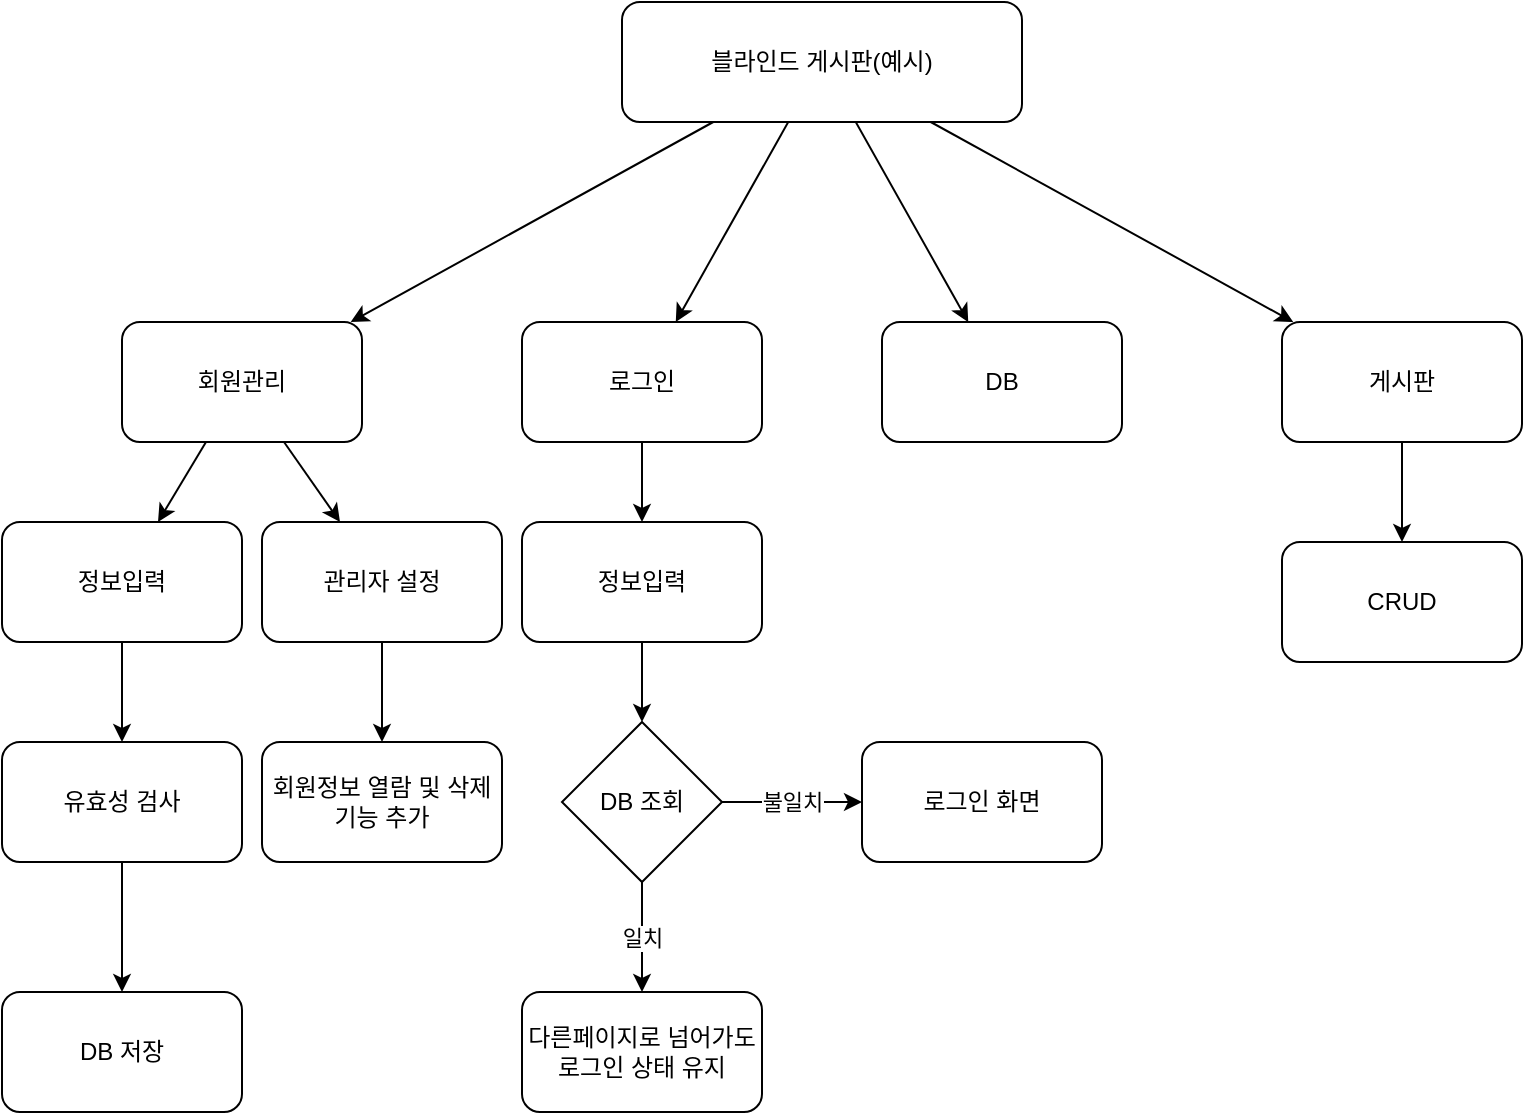 <mxfile version="22.1.5" type="github">
  <diagram id="C5RBs43oDa-KdzZeNtuy" name="Page-1">
    <mxGraphModel dx="1434" dy="758" grid="1" gridSize="10" guides="1" tooltips="1" connect="1" arrows="1" fold="1" page="1" pageScale="1" pageWidth="827" pageHeight="1169" math="0" shadow="0">
      <root>
        <mxCell id="WIyWlLk6GJQsqaUBKTNV-0" />
        <mxCell id="WIyWlLk6GJQsqaUBKTNV-1" parent="WIyWlLk6GJQsqaUBKTNV-0" />
        <mxCell id="gNgsm83nMWRvYjlt7WEY-8" value="" style="edgeStyle=none;rounded=0;orthogonalLoop=1;jettySize=auto;html=1;" edge="1" parent="WIyWlLk6GJQsqaUBKTNV-1" source="gNgsm83nMWRvYjlt7WEY-2" target="gNgsm83nMWRvYjlt7WEY-7">
          <mxGeometry relative="1" as="geometry" />
        </mxCell>
        <mxCell id="gNgsm83nMWRvYjlt7WEY-10" value="" style="edgeStyle=none;rounded=0;orthogonalLoop=1;jettySize=auto;html=1;" edge="1" parent="WIyWlLk6GJQsqaUBKTNV-1" source="gNgsm83nMWRvYjlt7WEY-2" target="gNgsm83nMWRvYjlt7WEY-3">
          <mxGeometry relative="1" as="geometry" />
        </mxCell>
        <mxCell id="gNgsm83nMWRvYjlt7WEY-13" value="" style="edgeStyle=none;rounded=0;orthogonalLoop=1;jettySize=auto;html=1;" edge="1" parent="WIyWlLk6GJQsqaUBKTNV-1" source="gNgsm83nMWRvYjlt7WEY-2" target="gNgsm83nMWRvYjlt7WEY-12">
          <mxGeometry relative="1" as="geometry" />
        </mxCell>
        <mxCell id="gNgsm83nMWRvYjlt7WEY-33" value="" style="edgeStyle=none;rounded=0;orthogonalLoop=1;jettySize=auto;html=1;" edge="1" parent="WIyWlLk6GJQsqaUBKTNV-1" source="gNgsm83nMWRvYjlt7WEY-2" target="gNgsm83nMWRvYjlt7WEY-32">
          <mxGeometry relative="1" as="geometry" />
        </mxCell>
        <mxCell id="gNgsm83nMWRvYjlt7WEY-2" value="블라인드 게시판(예시)" style="rounded=1;whiteSpace=wrap;html=1;" vertex="1" parent="WIyWlLk6GJQsqaUBKTNV-1">
          <mxGeometry x="320" y="30" width="200" height="60" as="geometry" />
        </mxCell>
        <mxCell id="gNgsm83nMWRvYjlt7WEY-15" value="" style="edgeStyle=none;rounded=0;orthogonalLoop=1;jettySize=auto;html=1;" edge="1" parent="WIyWlLk6GJQsqaUBKTNV-1" source="gNgsm83nMWRvYjlt7WEY-3" target="gNgsm83nMWRvYjlt7WEY-14">
          <mxGeometry relative="1" as="geometry" />
        </mxCell>
        <mxCell id="gNgsm83nMWRvYjlt7WEY-3" value="회원관리" style="rounded=1;whiteSpace=wrap;html=1;" vertex="1" parent="WIyWlLk6GJQsqaUBKTNV-1">
          <mxGeometry x="70" y="190" width="120" height="60" as="geometry" />
        </mxCell>
        <mxCell id="gNgsm83nMWRvYjlt7WEY-40" value="" style="edgeStyle=none;rounded=0;orthogonalLoop=1;jettySize=auto;html=1;" edge="1" parent="WIyWlLk6GJQsqaUBKTNV-1" source="gNgsm83nMWRvYjlt7WEY-7" target="gNgsm83nMWRvYjlt7WEY-39">
          <mxGeometry relative="1" as="geometry" />
        </mxCell>
        <mxCell id="gNgsm83nMWRvYjlt7WEY-7" value="로그인" style="whiteSpace=wrap;html=1;rounded=1;" vertex="1" parent="WIyWlLk6GJQsqaUBKTNV-1">
          <mxGeometry x="270" y="190" width="120" height="60" as="geometry" />
        </mxCell>
        <mxCell id="gNgsm83nMWRvYjlt7WEY-38" value="" style="edgeStyle=none;rounded=0;orthogonalLoop=1;jettySize=auto;html=1;" edge="1" parent="WIyWlLk6GJQsqaUBKTNV-1" source="gNgsm83nMWRvYjlt7WEY-12" target="gNgsm83nMWRvYjlt7WEY-37">
          <mxGeometry relative="1" as="geometry" />
        </mxCell>
        <mxCell id="gNgsm83nMWRvYjlt7WEY-12" value="게시판" style="whiteSpace=wrap;html=1;rounded=1;" vertex="1" parent="WIyWlLk6GJQsqaUBKTNV-1">
          <mxGeometry x="650" y="190" width="120" height="60" as="geometry" />
        </mxCell>
        <mxCell id="gNgsm83nMWRvYjlt7WEY-17" value="" style="edgeStyle=none;rounded=0;orthogonalLoop=1;jettySize=auto;html=1;" edge="1" parent="WIyWlLk6GJQsqaUBKTNV-1" source="gNgsm83nMWRvYjlt7WEY-14" target="gNgsm83nMWRvYjlt7WEY-16">
          <mxGeometry relative="1" as="geometry" />
        </mxCell>
        <mxCell id="gNgsm83nMWRvYjlt7WEY-14" value="정보입력" style="whiteSpace=wrap;html=1;rounded=1;" vertex="1" parent="WIyWlLk6GJQsqaUBKTNV-1">
          <mxGeometry x="10" y="290" width="120" height="60" as="geometry" />
        </mxCell>
        <mxCell id="gNgsm83nMWRvYjlt7WEY-35" value="" style="edgeStyle=none;rounded=0;orthogonalLoop=1;jettySize=auto;html=1;" edge="1" parent="WIyWlLk6GJQsqaUBKTNV-1" source="gNgsm83nMWRvYjlt7WEY-16" target="gNgsm83nMWRvYjlt7WEY-34">
          <mxGeometry relative="1" as="geometry" />
        </mxCell>
        <mxCell id="gNgsm83nMWRvYjlt7WEY-16" value="유효성 검사" style="whiteSpace=wrap;html=1;rounded=1;" vertex="1" parent="WIyWlLk6GJQsqaUBKTNV-1">
          <mxGeometry x="10" y="400" width="120" height="60" as="geometry" />
        </mxCell>
        <mxCell id="gNgsm83nMWRvYjlt7WEY-32" value="DB" style="whiteSpace=wrap;html=1;rounded=1;" vertex="1" parent="WIyWlLk6GJQsqaUBKTNV-1">
          <mxGeometry x="450" y="190" width="120" height="60" as="geometry" />
        </mxCell>
        <mxCell id="gNgsm83nMWRvYjlt7WEY-34" value="DB 저장" style="whiteSpace=wrap;html=1;rounded=1;" vertex="1" parent="WIyWlLk6GJQsqaUBKTNV-1">
          <mxGeometry x="10" y="525" width="120" height="60" as="geometry" />
        </mxCell>
        <mxCell id="gNgsm83nMWRvYjlt7WEY-37" value="CRUD" style="whiteSpace=wrap;html=1;rounded=1;" vertex="1" parent="WIyWlLk6GJQsqaUBKTNV-1">
          <mxGeometry x="650" y="300" width="120" height="60" as="geometry" />
        </mxCell>
        <mxCell id="gNgsm83nMWRvYjlt7WEY-42" value="" style="edgeStyle=none;rounded=0;orthogonalLoop=1;jettySize=auto;html=1;" edge="1" parent="WIyWlLk6GJQsqaUBKTNV-1" source="gNgsm83nMWRvYjlt7WEY-39" target="gNgsm83nMWRvYjlt7WEY-41">
          <mxGeometry relative="1" as="geometry" />
        </mxCell>
        <mxCell id="gNgsm83nMWRvYjlt7WEY-39" value="정보입력" style="whiteSpace=wrap;html=1;rounded=1;" vertex="1" parent="WIyWlLk6GJQsqaUBKTNV-1">
          <mxGeometry x="270" y="290" width="120" height="60" as="geometry" />
        </mxCell>
        <mxCell id="gNgsm83nMWRvYjlt7WEY-41" value="DB 조회" style="rhombus;whiteSpace=wrap;html=1;" vertex="1" parent="WIyWlLk6GJQsqaUBKTNV-1">
          <mxGeometry x="290" y="390" width="80" height="80" as="geometry" />
        </mxCell>
        <mxCell id="gNgsm83nMWRvYjlt7WEY-43" value="" style="endArrow=classic;html=1;rounded=0;exitX=0.5;exitY=1;exitDx=0;exitDy=0;" edge="1" parent="WIyWlLk6GJQsqaUBKTNV-1" source="gNgsm83nMWRvYjlt7WEY-41" target="gNgsm83nMWRvYjlt7WEY-59">
          <mxGeometry relative="1" as="geometry">
            <mxPoint x="360" y="390" as="sourcePoint" />
            <mxPoint x="330" y="520" as="targetPoint" />
          </mxGeometry>
        </mxCell>
        <mxCell id="gNgsm83nMWRvYjlt7WEY-44" value="일치" style="edgeLabel;resizable=0;html=1;align=center;verticalAlign=middle;" connectable="0" vertex="1" parent="gNgsm83nMWRvYjlt7WEY-43">
          <mxGeometry relative="1" as="geometry" />
        </mxCell>
        <mxCell id="gNgsm83nMWRvYjlt7WEY-50" value="" style="endArrow=classic;html=1;rounded=0;exitX=1;exitY=0.5;exitDx=0;exitDy=0;entryX=0;entryY=0.5;entryDx=0;entryDy=0;" edge="1" parent="WIyWlLk6GJQsqaUBKTNV-1" source="gNgsm83nMWRvYjlt7WEY-41" target="gNgsm83nMWRvYjlt7WEY-52">
          <mxGeometry relative="1" as="geometry">
            <mxPoint x="360" y="390" as="sourcePoint" />
            <mxPoint x="460" y="430" as="targetPoint" />
          </mxGeometry>
        </mxCell>
        <mxCell id="gNgsm83nMWRvYjlt7WEY-51" value="불일치" style="edgeLabel;resizable=0;html=1;align=center;verticalAlign=middle;" connectable="0" vertex="1" parent="gNgsm83nMWRvYjlt7WEY-50">
          <mxGeometry relative="1" as="geometry" />
        </mxCell>
        <mxCell id="gNgsm83nMWRvYjlt7WEY-52" value="로그인 화면" style="rounded=1;whiteSpace=wrap;html=1;" vertex="1" parent="WIyWlLk6GJQsqaUBKTNV-1">
          <mxGeometry x="440" y="400" width="120" height="60" as="geometry" />
        </mxCell>
        <mxCell id="gNgsm83nMWRvYjlt7WEY-53" value="" style="edgeStyle=none;rounded=0;orthogonalLoop=1;jettySize=auto;html=1;" edge="1" parent="WIyWlLk6GJQsqaUBKTNV-1" target="gNgsm83nMWRvYjlt7WEY-55" source="gNgsm83nMWRvYjlt7WEY-3">
          <mxGeometry relative="1" as="geometry">
            <mxPoint x="242" y="250" as="sourcePoint" />
          </mxGeometry>
        </mxCell>
        <mxCell id="gNgsm83nMWRvYjlt7WEY-54" value="" style="edgeStyle=orthogonalEdgeStyle;rounded=0;orthogonalLoop=1;jettySize=auto;html=1;" edge="1" parent="WIyWlLk6GJQsqaUBKTNV-1" source="gNgsm83nMWRvYjlt7WEY-55" target="gNgsm83nMWRvYjlt7WEY-57">
          <mxGeometry relative="1" as="geometry" />
        </mxCell>
        <mxCell id="gNgsm83nMWRvYjlt7WEY-55" value="관리자 설정" style="whiteSpace=wrap;html=1;rounded=1;" vertex="1" parent="WIyWlLk6GJQsqaUBKTNV-1">
          <mxGeometry x="140" y="290" width="120" height="60" as="geometry" />
        </mxCell>
        <mxCell id="gNgsm83nMWRvYjlt7WEY-57" value="회원정보 열람 및 삭제 기능 추가" style="whiteSpace=wrap;html=1;rounded=1;" vertex="1" parent="WIyWlLk6GJQsqaUBKTNV-1">
          <mxGeometry x="140" y="400" width="120" height="60" as="geometry" />
        </mxCell>
        <mxCell id="gNgsm83nMWRvYjlt7WEY-59" value="다른페이지로 넘어가도 로그인 상태 유지" style="rounded=1;whiteSpace=wrap;html=1;" vertex="1" parent="WIyWlLk6GJQsqaUBKTNV-1">
          <mxGeometry x="270" y="525" width="120" height="60" as="geometry" />
        </mxCell>
      </root>
    </mxGraphModel>
  </diagram>
</mxfile>
